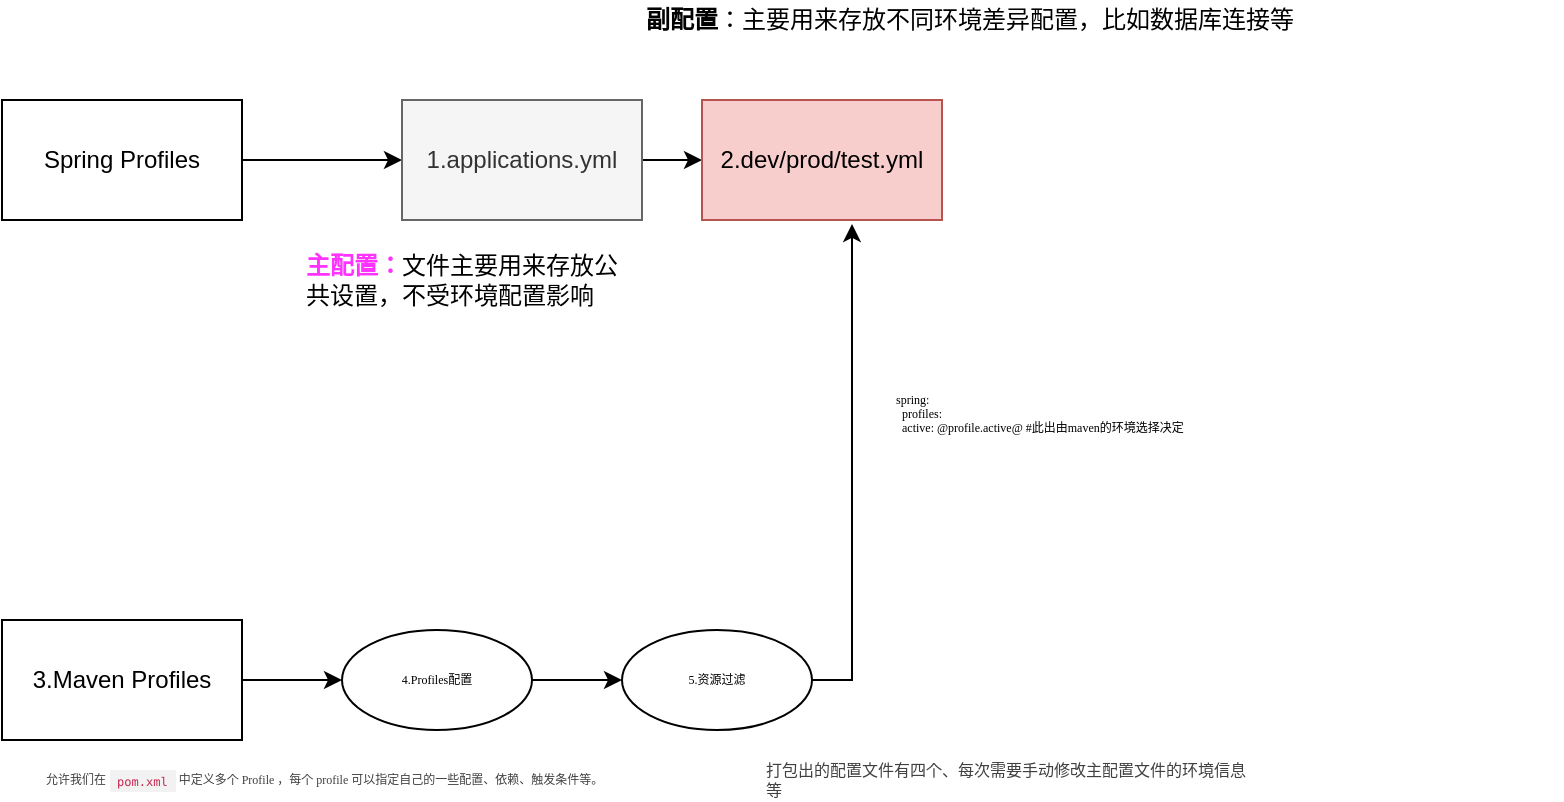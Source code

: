 <mxfile version="12.8.1" type="device"><diagram id="8FSXUn5x06O9zDgo_s0A" name="第 1 页"><mxGraphModel dx="2062" dy="1132" grid="1" gridSize="10" guides="1" tooltips="1" connect="1" arrows="1" fold="1" page="1" pageScale="1" pageWidth="2339" pageHeight="3300" math="0" shadow="0"><root><mxCell id="0"/><mxCell id="1" parent="0"/><mxCell id="lDiSMTVPzAqQ8_xmcRPd-3" value="" style="edgeStyle=orthogonalEdgeStyle;rounded=0;orthogonalLoop=1;jettySize=auto;html=1;" edge="1" parent="1" source="lDiSMTVPzAqQ8_xmcRPd-1" target="lDiSMTVPzAqQ8_xmcRPd-2"><mxGeometry relative="1" as="geometry"/></mxCell><mxCell id="lDiSMTVPzAqQ8_xmcRPd-1" value="Spring Profiles" style="rounded=0;whiteSpace=wrap;html=1;" vertex="1" parent="1"><mxGeometry x="150" y="200" width="120" height="60" as="geometry"/></mxCell><mxCell id="lDiSMTVPzAqQ8_xmcRPd-22" style="edgeStyle=orthogonalEdgeStyle;rounded=0;orthogonalLoop=1;jettySize=auto;html=1;exitX=1;exitY=0.5;exitDx=0;exitDy=0;entryX=0;entryY=0.5;entryDx=0;entryDy=0;fontFamily=Tahoma;fontSize=6;" edge="1" parent="1" source="lDiSMTVPzAqQ8_xmcRPd-2" target="lDiSMTVPzAqQ8_xmcRPd-9"><mxGeometry relative="1" as="geometry"/></mxCell><mxCell id="lDiSMTVPzAqQ8_xmcRPd-2" value="1.applications.yml" style="rounded=0;whiteSpace=wrap;html=1;fillColor=#f5f5f5;strokeColor=#666666;fontColor=#333333;" vertex="1" parent="1"><mxGeometry x="350" y="200" width="120" height="60" as="geometry"/></mxCell><mxCell id="lDiSMTVPzAqQ8_xmcRPd-8" value="&lt;b&gt;&lt;font color=&quot;#ff33ff&quot;&gt;主配置：&lt;/font&gt;&lt;/b&gt;文件主要用来存放公共设置，不受环境配置影响" style="text;html=1;strokeColor=none;fillColor=none;align=left;verticalAlign=middle;whiteSpace=wrap;rounded=0;fontFamily=Tahoma;" vertex="1" parent="1"><mxGeometry x="300" y="280" width="170" height="20" as="geometry"/></mxCell><mxCell id="lDiSMTVPzAqQ8_xmcRPd-9" value="2.dev/prod/test.yml" style="rounded=0;whiteSpace=wrap;html=1;fillColor=#f8cecc;strokeColor=#b85450;" vertex="1" parent="1"><mxGeometry x="500" y="200" width="120" height="60" as="geometry"/></mxCell><mxCell id="lDiSMTVPzAqQ8_xmcRPd-10" value="&lt;b&gt;副配置&lt;/b&gt;：主要用来存放不同环境差异配置，比如数据库连接等" style="text;html=1;strokeColor=none;fillColor=none;align=left;verticalAlign=middle;whiteSpace=wrap;rounded=0;fontFamily=Tahoma;" vertex="1" parent="1"><mxGeometry x="470" y="150" width="460" height="20" as="geometry"/></mxCell><mxCell id="lDiSMTVPzAqQ8_xmcRPd-19" style="edgeStyle=orthogonalEdgeStyle;rounded=0;orthogonalLoop=1;jettySize=auto;html=1;exitX=1;exitY=0.5;exitDx=0;exitDy=0;fontFamily=Tahoma;fontSize=6;" edge="1" parent="1" source="lDiSMTVPzAqQ8_xmcRPd-12" target="lDiSMTVPzAqQ8_xmcRPd-17"><mxGeometry relative="1" as="geometry"/></mxCell><mxCell id="lDiSMTVPzAqQ8_xmcRPd-12" value="3.Maven Profiles" style="rounded=0;whiteSpace=wrap;html=1;" vertex="1" parent="1"><mxGeometry x="150" y="460" width="120" height="60" as="geometry"/></mxCell><mxCell id="lDiSMTVPzAqQ8_xmcRPd-13" value="&lt;span style=&quot;color: rgb(64, 64, 64); font-size: 6px; background-color: rgb(255, 255, 255);&quot;&gt;允许我们在&amp;nbsp;&lt;/span&gt;&lt;code style=&quot;box-sizing: border-box; padding: 2px 4px; border: none; vertical-align: middle; white-space: pre-wrap; color: rgb(199, 37, 78); background-color: rgb(242, 242, 242); font-size: 6px;&quot;&gt;pom.xml&lt;/code&gt;&lt;span style=&quot;color: rgb(64, 64, 64); font-size: 6px; background-color: rgb(255, 255, 255);&quot;&gt;&amp;nbsp;中定义多个 Profile ，每个 profile 可以指定自己的一些配置、依赖、触发条件等。&lt;/span&gt;" style="text;html=1;strokeColor=none;fillColor=none;align=left;verticalAlign=middle;whiteSpace=wrap;rounded=0;fontFamily=Tahoma;fontSize=6;" vertex="1" parent="1"><mxGeometry x="170" y="530" width="330" height="20" as="geometry"/></mxCell><mxCell id="lDiSMTVPzAqQ8_xmcRPd-20" style="edgeStyle=orthogonalEdgeStyle;rounded=0;orthogonalLoop=1;jettySize=auto;html=1;exitX=1;exitY=0.5;exitDx=0;exitDy=0;fontFamily=Tahoma;fontSize=6;" edge="1" parent="1" source="lDiSMTVPzAqQ8_xmcRPd-17" target="lDiSMTVPzAqQ8_xmcRPd-18"><mxGeometry relative="1" as="geometry"/></mxCell><mxCell id="lDiSMTVPzAqQ8_xmcRPd-17" value="4.Profiles配置" style="ellipse;whiteSpace=wrap;html=1;fontFamily=Tahoma;fontSize=6;align=center;" vertex="1" parent="1"><mxGeometry x="320" y="465" width="95" height="50" as="geometry"/></mxCell><mxCell id="lDiSMTVPzAqQ8_xmcRPd-21" style="edgeStyle=orthogonalEdgeStyle;rounded=0;orthogonalLoop=1;jettySize=auto;html=1;exitX=1;exitY=0.5;exitDx=0;exitDy=0;entryX=0.625;entryY=1.033;entryDx=0;entryDy=0;entryPerimeter=0;fontFamily=Tahoma;fontSize=6;" edge="1" parent="1" source="lDiSMTVPzAqQ8_xmcRPd-18" target="lDiSMTVPzAqQ8_xmcRPd-9"><mxGeometry relative="1" as="geometry"/></mxCell><mxCell id="lDiSMTVPzAqQ8_xmcRPd-18" value="5.资源过滤" style="ellipse;whiteSpace=wrap;html=1;fontFamily=Tahoma;fontSize=6;align=center;" vertex="1" parent="1"><mxGeometry x="460" y="465" width="95" height="50" as="geometry"/></mxCell><mxCell id="lDiSMTVPzAqQ8_xmcRPd-23" value="&lt;span style=&quot;color: rgb(64 , 64 , 64) ; font-family: , &amp;quot;blinkmacsystemfont&amp;quot; , &amp;quot;apple color emoji&amp;quot; , &amp;quot;segoe ui emoji&amp;quot; , &amp;quot;segoe ui symbol&amp;quot; , &amp;quot;segoe ui&amp;quot; , &amp;quot;pingfang sc&amp;quot; , &amp;quot;hiragino sans gb&amp;quot; , &amp;quot;microsoft yahei&amp;quot; , &amp;quot;helvetica neue&amp;quot; , &amp;quot;helvetica&amp;quot; , &amp;quot;arial&amp;quot; , sans-serif ; background-color: rgb(255 , 255 , 255) ; font-size: 8px&quot;&gt;打包出的配置文件有四个、每次需要手动修改主配置文件的环境信息等&lt;/span&gt;" style="text;html=1;strokeColor=none;fillColor=none;align=left;verticalAlign=middle;whiteSpace=wrap;rounded=0;fontFamily=Tahoma;fontSize=6;" vertex="1" parent="1"><mxGeometry x="530" y="530" width="245" height="20" as="geometry"/></mxCell><mxCell id="lDiSMTVPzAqQ8_xmcRPd-29" value="spring:&lt;br&gt;&amp;nbsp; profiles:&lt;br&gt;&amp;nbsp; active: @profile.active@ #此出由maven的环境选择决定" style="text;html=1;fontSize=6;fontFamily=Tahoma;" vertex="1" parent="1"><mxGeometry x="595" y="340" width="255" height="40" as="geometry"/></mxCell></root></mxGraphModel></diagram></mxfile>